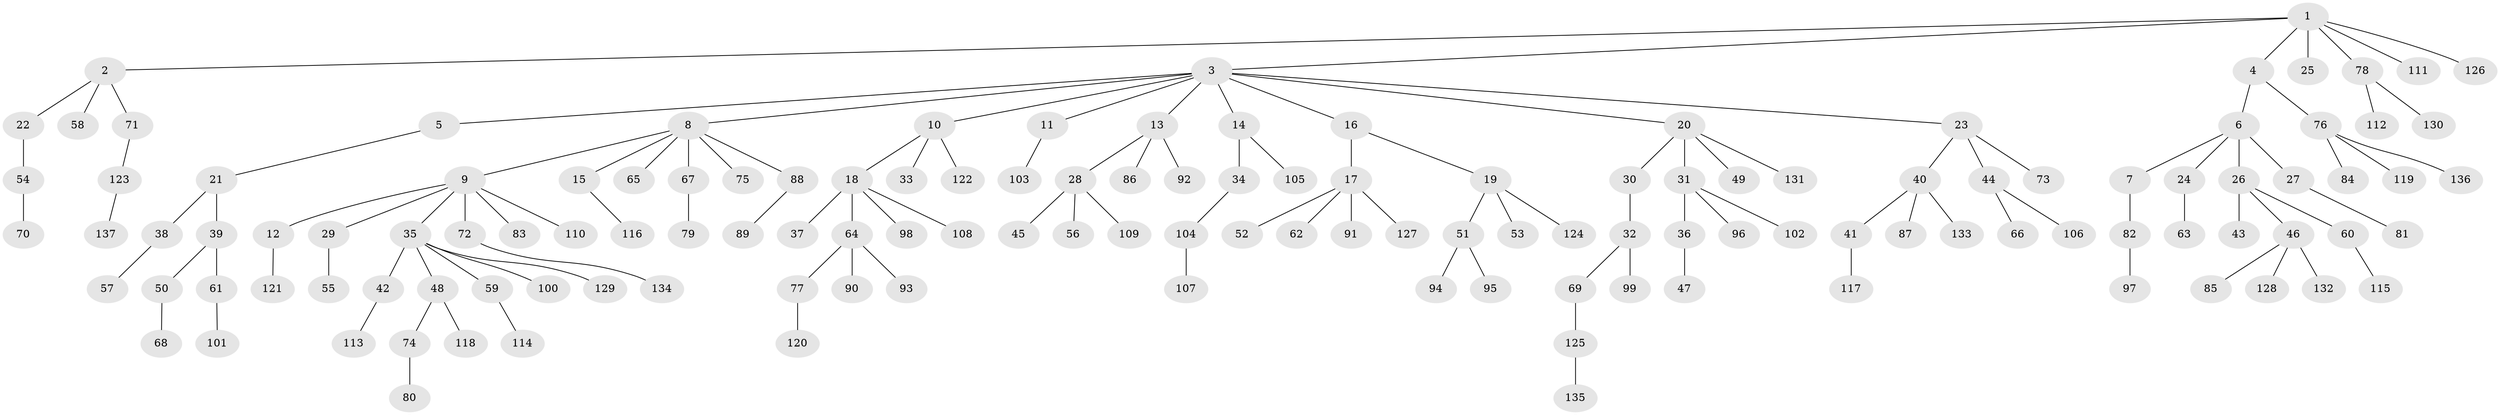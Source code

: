 // coarse degree distribution, {31: 0.024390243902439025, 2: 0.12195121951219512, 3: 0.04878048780487805, 1: 0.8048780487804879}
// Generated by graph-tools (version 1.1) at 2025/19/03/04/25 18:19:08]
// undirected, 137 vertices, 136 edges
graph export_dot {
graph [start="1"]
  node [color=gray90,style=filled];
  1;
  2;
  3;
  4;
  5;
  6;
  7;
  8;
  9;
  10;
  11;
  12;
  13;
  14;
  15;
  16;
  17;
  18;
  19;
  20;
  21;
  22;
  23;
  24;
  25;
  26;
  27;
  28;
  29;
  30;
  31;
  32;
  33;
  34;
  35;
  36;
  37;
  38;
  39;
  40;
  41;
  42;
  43;
  44;
  45;
  46;
  47;
  48;
  49;
  50;
  51;
  52;
  53;
  54;
  55;
  56;
  57;
  58;
  59;
  60;
  61;
  62;
  63;
  64;
  65;
  66;
  67;
  68;
  69;
  70;
  71;
  72;
  73;
  74;
  75;
  76;
  77;
  78;
  79;
  80;
  81;
  82;
  83;
  84;
  85;
  86;
  87;
  88;
  89;
  90;
  91;
  92;
  93;
  94;
  95;
  96;
  97;
  98;
  99;
  100;
  101;
  102;
  103;
  104;
  105;
  106;
  107;
  108;
  109;
  110;
  111;
  112;
  113;
  114;
  115;
  116;
  117;
  118;
  119;
  120;
  121;
  122;
  123;
  124;
  125;
  126;
  127;
  128;
  129;
  130;
  131;
  132;
  133;
  134;
  135;
  136;
  137;
  1 -- 2;
  1 -- 3;
  1 -- 4;
  1 -- 25;
  1 -- 78;
  1 -- 111;
  1 -- 126;
  2 -- 22;
  2 -- 58;
  2 -- 71;
  3 -- 5;
  3 -- 8;
  3 -- 10;
  3 -- 11;
  3 -- 13;
  3 -- 14;
  3 -- 16;
  3 -- 20;
  3 -- 23;
  4 -- 6;
  4 -- 76;
  5 -- 21;
  6 -- 7;
  6 -- 24;
  6 -- 26;
  6 -- 27;
  7 -- 82;
  8 -- 9;
  8 -- 15;
  8 -- 65;
  8 -- 67;
  8 -- 75;
  8 -- 88;
  9 -- 12;
  9 -- 29;
  9 -- 35;
  9 -- 72;
  9 -- 83;
  9 -- 110;
  10 -- 18;
  10 -- 33;
  10 -- 122;
  11 -- 103;
  12 -- 121;
  13 -- 28;
  13 -- 86;
  13 -- 92;
  14 -- 34;
  14 -- 105;
  15 -- 116;
  16 -- 17;
  16 -- 19;
  17 -- 52;
  17 -- 62;
  17 -- 91;
  17 -- 127;
  18 -- 37;
  18 -- 64;
  18 -- 98;
  18 -- 108;
  19 -- 51;
  19 -- 53;
  19 -- 124;
  20 -- 30;
  20 -- 31;
  20 -- 49;
  20 -- 131;
  21 -- 38;
  21 -- 39;
  22 -- 54;
  23 -- 40;
  23 -- 44;
  23 -- 73;
  24 -- 63;
  26 -- 43;
  26 -- 46;
  26 -- 60;
  27 -- 81;
  28 -- 45;
  28 -- 56;
  28 -- 109;
  29 -- 55;
  30 -- 32;
  31 -- 36;
  31 -- 96;
  31 -- 102;
  32 -- 69;
  32 -- 99;
  34 -- 104;
  35 -- 42;
  35 -- 48;
  35 -- 59;
  35 -- 100;
  35 -- 129;
  36 -- 47;
  38 -- 57;
  39 -- 50;
  39 -- 61;
  40 -- 41;
  40 -- 87;
  40 -- 133;
  41 -- 117;
  42 -- 113;
  44 -- 66;
  44 -- 106;
  46 -- 85;
  46 -- 128;
  46 -- 132;
  48 -- 74;
  48 -- 118;
  50 -- 68;
  51 -- 94;
  51 -- 95;
  54 -- 70;
  59 -- 114;
  60 -- 115;
  61 -- 101;
  64 -- 77;
  64 -- 90;
  64 -- 93;
  67 -- 79;
  69 -- 125;
  71 -- 123;
  72 -- 134;
  74 -- 80;
  76 -- 84;
  76 -- 119;
  76 -- 136;
  77 -- 120;
  78 -- 112;
  78 -- 130;
  82 -- 97;
  88 -- 89;
  104 -- 107;
  123 -- 137;
  125 -- 135;
}
